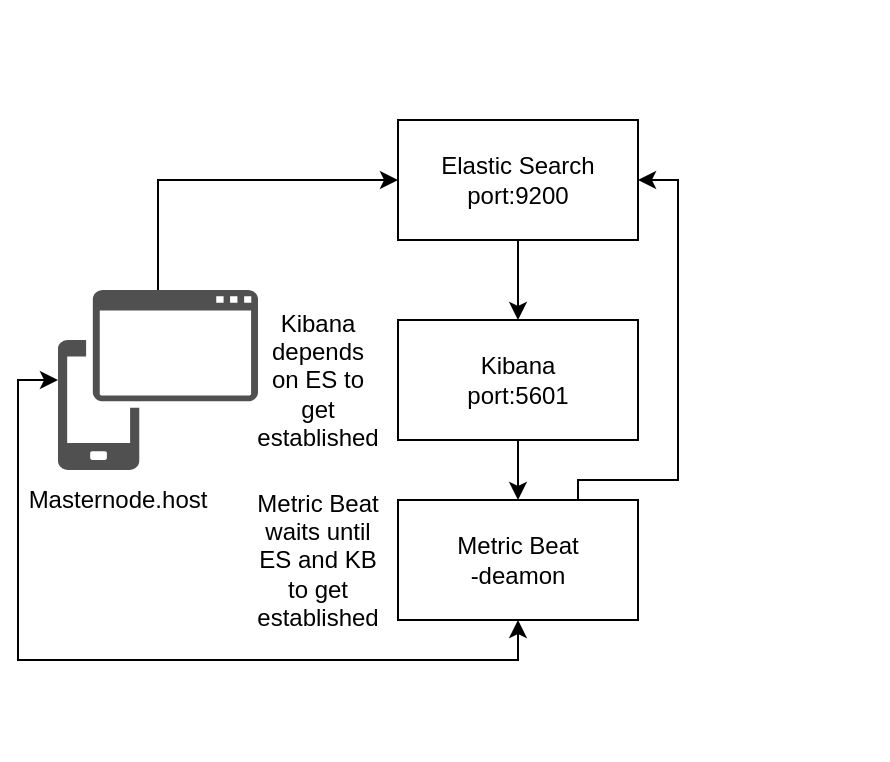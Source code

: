 <mxfile version="18.0.4" type="github">
  <diagram id="VVRJWI324u3OcMAuvgbn" name="Page-1">
    <mxGraphModel dx="1796" dy="517" grid="1" gridSize="10" guides="1" tooltips="1" connect="1" arrows="1" fold="1" page="1" pageScale="1" pageWidth="850" pageHeight="1100" background="none" math="0" shadow="0">
      <root>
        <mxCell id="0" />
        <mxCell id="1" parent="0" />
        <mxCell id="OU6S-yULbzZccyL7ORFk-14" value="" style="group" vertex="1" connectable="0" parent="1">
          <mxGeometry x="90" y="110" width="315" height="320" as="geometry" />
        </mxCell>
        <mxCell id="OU6S-yULbzZccyL7ORFk-7" value="" style="group;strokeColor=none;" vertex="1" connectable="0" parent="OU6S-yULbzZccyL7ORFk-14">
          <mxGeometry x="70" width="245" height="320" as="geometry" />
        </mxCell>
        <mxCell id="OU6S-yULbzZccyL7ORFk-8" value="" style="edgeStyle=orthogonalEdgeStyle;rounded=0;orthogonalLoop=1;jettySize=auto;html=1;" edge="1" parent="OU6S-yULbzZccyL7ORFk-7" source="OU6S-yULbzZccyL7ORFk-3" target="OU6S-yULbzZccyL7ORFk-4">
          <mxGeometry relative="1" as="geometry" />
        </mxCell>
        <mxCell id="OU6S-yULbzZccyL7ORFk-3" value="&lt;span style=&quot;&quot;&gt;Elastic Search&lt;br&gt;port:9200&lt;br&gt;&lt;/span&gt;" style="rounded=0;whiteSpace=wrap;html=1;" vertex="1" parent="OU6S-yULbzZccyL7ORFk-7">
          <mxGeometry width="120" height="60" as="geometry" />
        </mxCell>
        <mxCell id="OU6S-yULbzZccyL7ORFk-9" value="" style="edgeStyle=orthogonalEdgeStyle;rounded=0;orthogonalLoop=1;jettySize=auto;html=1;" edge="1" parent="OU6S-yULbzZccyL7ORFk-7" source="OU6S-yULbzZccyL7ORFk-4" target="OU6S-yULbzZccyL7ORFk-5">
          <mxGeometry relative="1" as="geometry" />
        </mxCell>
        <mxCell id="OU6S-yULbzZccyL7ORFk-4" value="Kibana&lt;br&gt;port:5601" style="rounded=0;whiteSpace=wrap;html=1;" vertex="1" parent="OU6S-yULbzZccyL7ORFk-7">
          <mxGeometry y="100" width="120" height="60" as="geometry" />
        </mxCell>
        <mxCell id="OU6S-yULbzZccyL7ORFk-19" style="edgeStyle=orthogonalEdgeStyle;rounded=0;orthogonalLoop=1;jettySize=auto;html=1;exitX=1;exitY=0;exitDx=0;exitDy=0;entryX=1;entryY=0.5;entryDx=0;entryDy=0;" edge="1" parent="OU6S-yULbzZccyL7ORFk-7" source="OU6S-yULbzZccyL7ORFk-5" target="OU6S-yULbzZccyL7ORFk-3">
          <mxGeometry relative="1" as="geometry">
            <Array as="points">
              <mxPoint x="90" y="190" />
              <mxPoint x="90" y="180" />
              <mxPoint x="140" y="180" />
              <mxPoint x="140" y="30" />
            </Array>
          </mxGeometry>
        </mxCell>
        <mxCell id="OU6S-yULbzZccyL7ORFk-20" style="edgeStyle=orthogonalEdgeStyle;rounded=0;orthogonalLoop=1;jettySize=auto;html=1;exitX=0.5;exitY=1;exitDx=0;exitDy=0;entryX=0;entryY=0.5;entryDx=0;entryDy=0;entryPerimeter=0;startArrow=classic;startFill=1;" edge="1" parent="OU6S-yULbzZccyL7ORFk-7" source="OU6S-yULbzZccyL7ORFk-5" target="OU6S-yULbzZccyL7ORFk-1">
          <mxGeometry relative="1" as="geometry" />
        </mxCell>
        <mxCell id="OU6S-yULbzZccyL7ORFk-5" value="Metric Beat&lt;br&gt;-deamon" style="rounded=0;whiteSpace=wrap;html=1;" vertex="1" parent="OU6S-yULbzZccyL7ORFk-7">
          <mxGeometry y="190" width="120" height="60" as="geometry" />
        </mxCell>
        <mxCell id="OU6S-yULbzZccyL7ORFk-13" value="" style="group" vertex="1" connectable="0" parent="OU6S-yULbzZccyL7ORFk-7">
          <mxGeometry x="-170" y="-60" width="415" height="380" as="geometry" />
        </mxCell>
        <mxCell id="OU6S-yULbzZccyL7ORFk-1" value="" style="sketch=0;pointerEvents=1;shadow=0;dashed=0;html=1;strokeColor=none;labelPosition=center;verticalLabelPosition=bottom;verticalAlign=top;align=center;fillColor=#505050;shape=mxgraph.mscae.intune.device_os" vertex="1" parent="OU6S-yULbzZccyL7ORFk-13">
          <mxGeometry y="145" width="100" height="90" as="geometry" />
        </mxCell>
        <mxCell id="OU6S-yULbzZccyL7ORFk-15" value="Masternode.host" style="text;html=1;strokeColor=none;fillColor=none;align=center;verticalAlign=middle;whiteSpace=wrap;rounded=0;" vertex="1" parent="OU6S-yULbzZccyL7ORFk-13">
          <mxGeometry y="235" width="60" height="30" as="geometry" />
        </mxCell>
        <mxCell id="OU6S-yULbzZccyL7ORFk-18" style="edgeStyle=orthogonalEdgeStyle;rounded=0;orthogonalLoop=1;jettySize=auto;html=1;exitX=0.5;exitY=0;exitDx=0;exitDy=0;exitPerimeter=0;entryX=0;entryY=0.5;entryDx=0;entryDy=0;" edge="1" parent="OU6S-yULbzZccyL7ORFk-7" source="OU6S-yULbzZccyL7ORFk-1" target="OU6S-yULbzZccyL7ORFk-3">
          <mxGeometry relative="1" as="geometry" />
        </mxCell>
        <mxCell id="OU6S-yULbzZccyL7ORFk-12" value="" style="group" vertex="1" connectable="0" parent="OU6S-yULbzZccyL7ORFk-14">
          <mxGeometry y="115" width="60" height="120" as="geometry" />
        </mxCell>
        <mxCell id="OU6S-yULbzZccyL7ORFk-11" value="Metric Beat waits until ES and KB to get established" style="text;html=1;strokeColor=none;fillColor=none;align=center;verticalAlign=middle;whiteSpace=wrap;rounded=0;" vertex="1" parent="OU6S-yULbzZccyL7ORFk-12">
          <mxGeometry y="90" width="60" height="30" as="geometry" />
        </mxCell>
        <mxCell id="OU6S-yULbzZccyL7ORFk-10" value="Kibana depends on ES to get established" style="text;html=1;strokeColor=none;fillColor=none;align=center;verticalAlign=middle;whiteSpace=wrap;rounded=0;" vertex="1" parent="OU6S-yULbzZccyL7ORFk-12">
          <mxGeometry width="60" height="30" as="geometry" />
        </mxCell>
      </root>
    </mxGraphModel>
  </diagram>
</mxfile>

